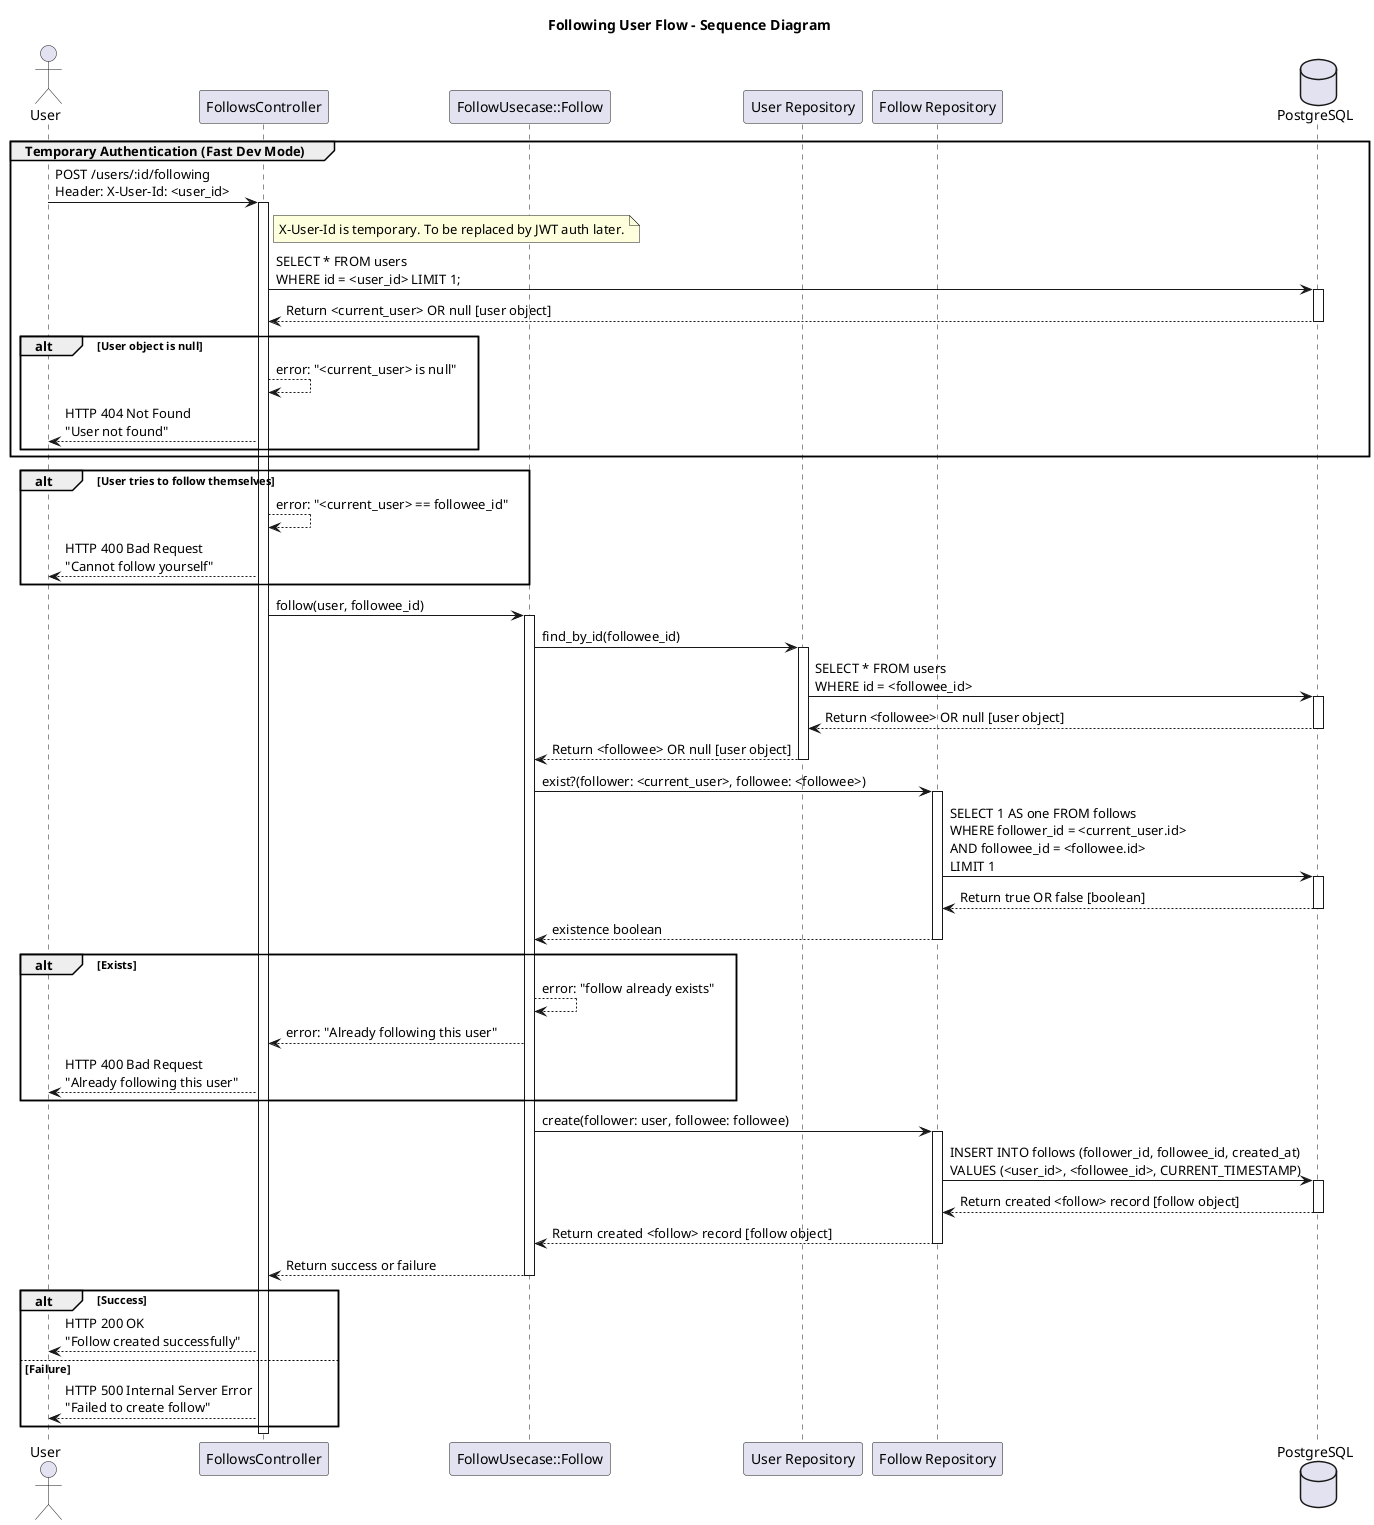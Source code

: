 @startuml FollowingUserFlow
title Following User Flow - Sequence Diagram

' Define actors and components
actor User
participant "FollowsController" as Controller
participant "FollowUsecase::Follow" as Usecase
participant "User Repository" as UserRepository
participant "Follow Repository" as FollowRepository
database "PostgreSQL" as DB

' Temporary auth via X-User-Id header (for fast development, to be replaced later)
group Temporary Authentication (Fast Dev Mode)
    User -> Controller: POST /users/:id/following\nHeader: X-User-Id: <user_id>
    activate Controller

    note right of Controller
      X-User-Id is temporary. To be replaced by JWT auth later.
    end note

    Controller -> DB: SELECT * FROM users\nWHERE id = <user_id> LIMIT 1;
    activate DB
    DB --> Controller: Return <current_user> OR null [user object]
    deactivate DB

    alt User object is null
        Controller --> Controller: error: "<current_user> is null"
        Controller --> User: HTTP 404 Not Found\n"User not found"
    end
end group

alt User tries to follow themselves
    Controller --> Controller: error: "<current_user> == followee_id"
    Controller --> User: HTTP 400 Bad Request\n"Cannot follow yourself"
end

Controller -> Usecase: follow(user, followee_id)
activate Usecase

Usecase -> UserRepository: find_by_id(followee_id)
activate UserRepository
UserRepository -> DB: SELECT * FROM users\nWHERE id = <followee_id>
activate DB
DB --> UserRepository: Return <followee> OR null [user object]
deactivate DB
UserRepository --> Usecase: Return <followee> OR null [user object]
deactivate UserRepository

Usecase -> FollowRepository: exist?(follower: <current_user>, followee: <followee>)
activate FollowRepository
FollowRepository -> DB: SELECT 1 AS one FROM follows\nWHERE follower_id = <current_user.id>\nAND followee_id = <followee.id>\nLIMIT 1
activate DB
DB --> FollowRepository: Return true OR false [boolean]
deactivate DB
FollowRepository --> Usecase: existence boolean
deactivate FollowRepository

alt Exists
    Usecase --> Usecase: error: "follow already exists"
    Usecase --> Controller: error: "Already following this user"
    Controller --> User: HTTP 400 Bad Request\n"Already following this user"
end

Usecase -> FollowRepository: create(follower: user, followee: followee)
activate FollowRepository
FollowRepository -> DB: INSERT INTO follows (follower_id, followee_id, created_at)\nVALUES (<user_id>, <followee_id>, CURRENT_TIMESTAMP)
activate DB
DB --> FollowRepository: Return created <follow> record [follow object]
deactivate DB
FollowRepository --> Usecase: Return created <follow> record [follow object]
deactivate FollowRepository
Usecase --> Controller: Return success or failure
deactivate Usecase

alt Success    
    Controller --> User: HTTP 200 OK\n"Follow created successfully"
else Failure
    Controller --> User: HTTP 500 Internal Server Error\n"Failed to create follow"
end
deactivate Controller

@enduml
